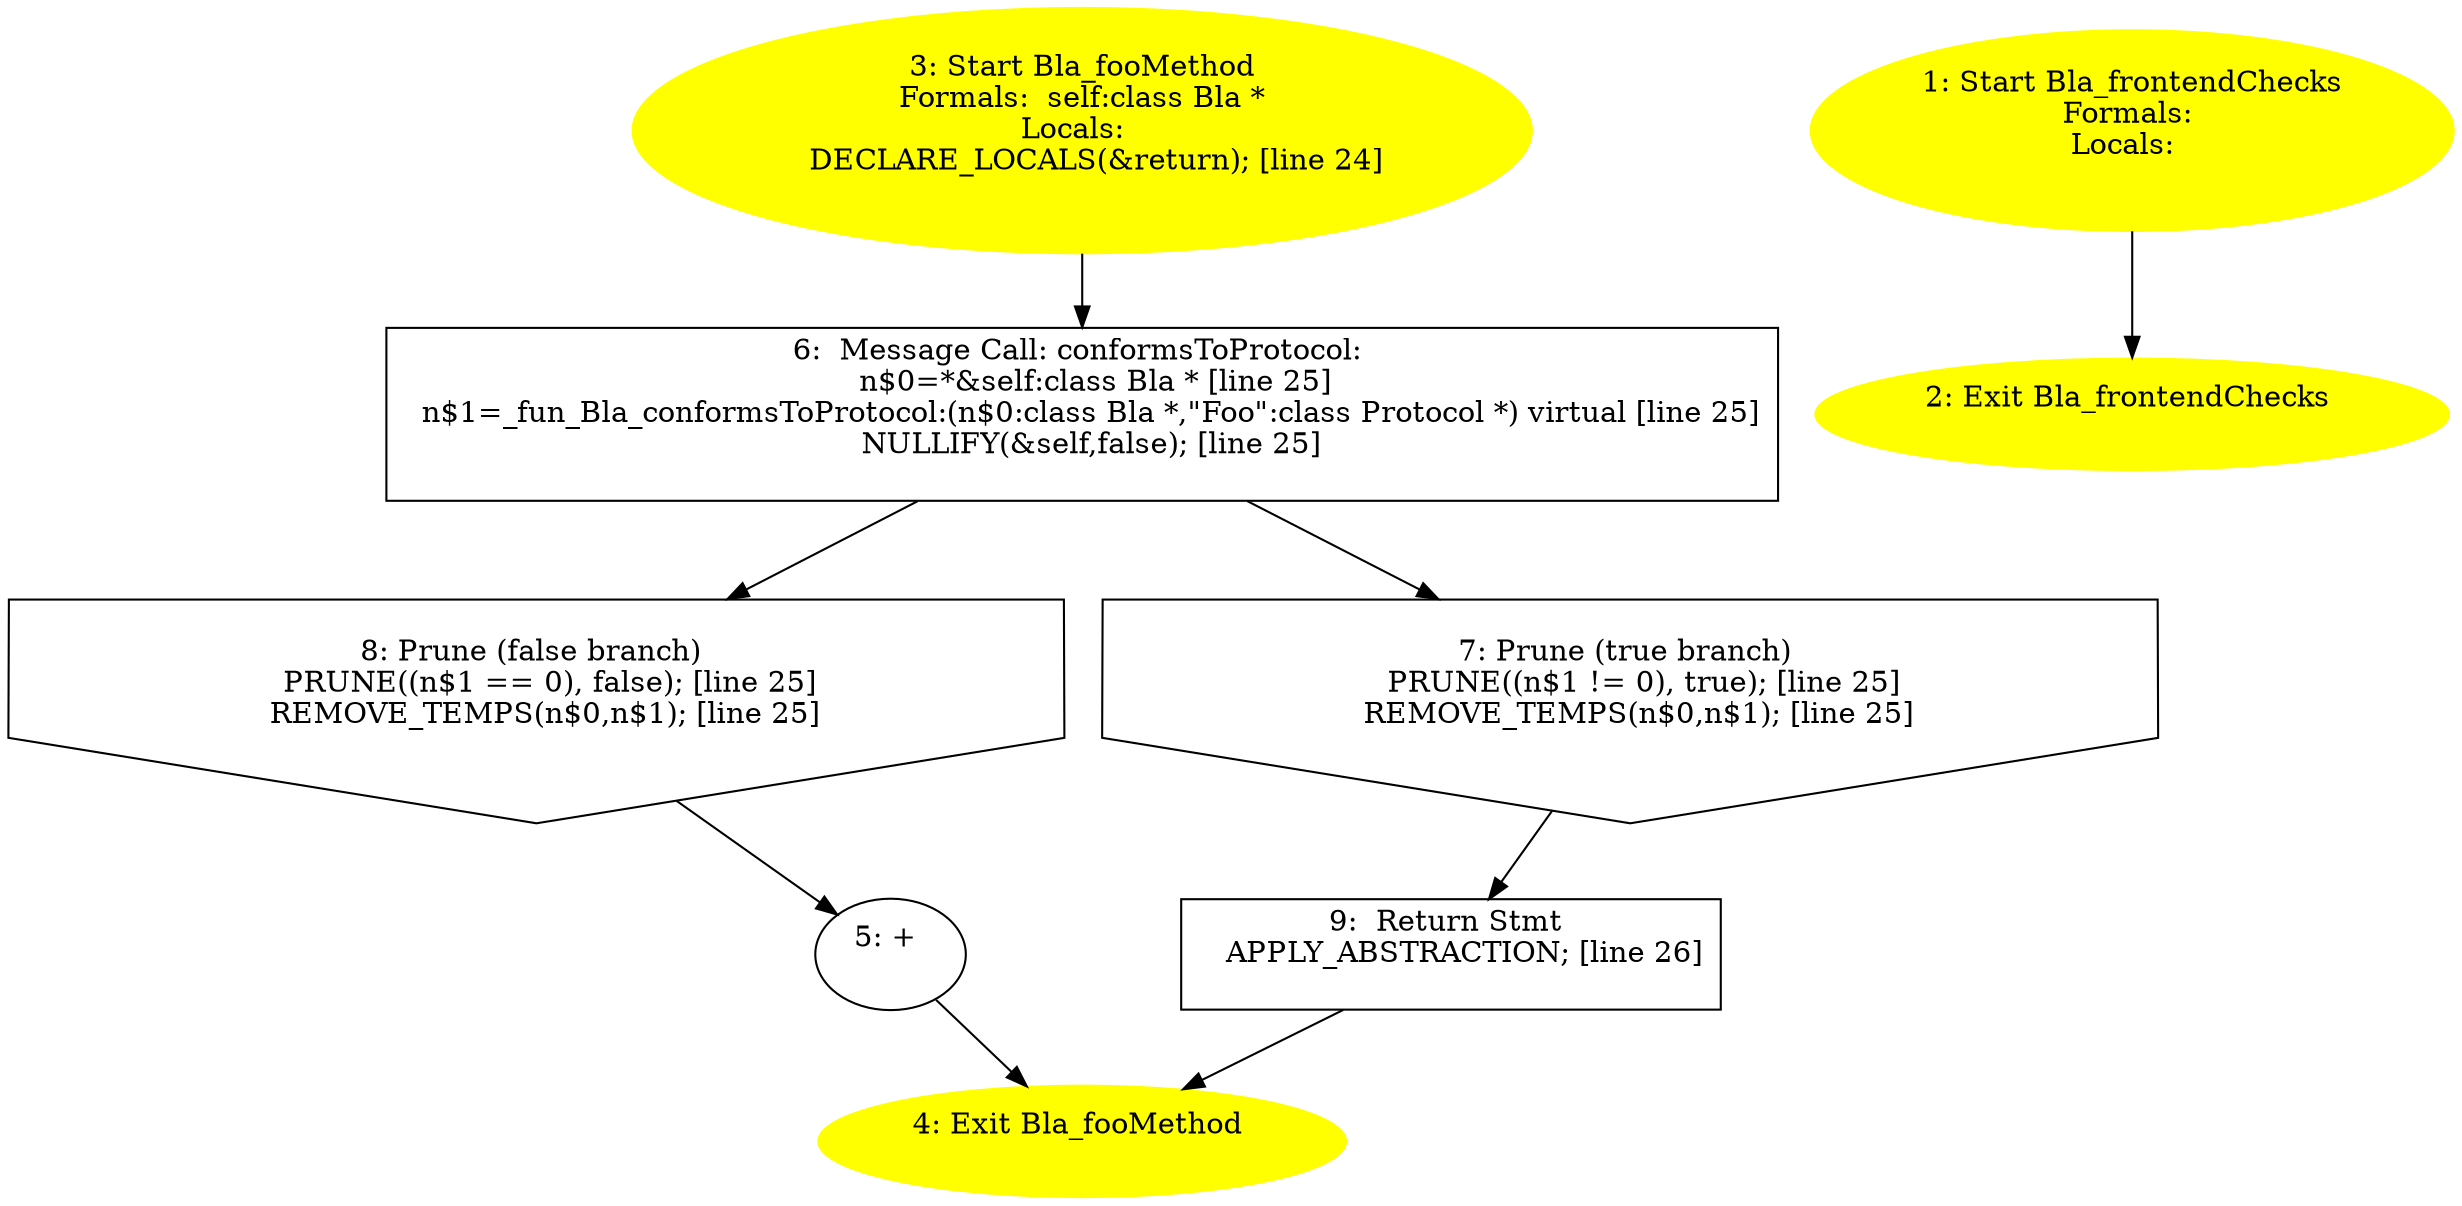 digraph iCFG {
9 [label="9:  Return Stmt \n   APPLY_ABSTRACTION; [line 26]\n " shape="box"]
	

	 9 -> 4 ;
8 [label="8: Prune (false branch) \n   PRUNE((n$1 == 0), false); [line 25]\n  REMOVE_TEMPS(n$0,n$1); [line 25]\n " shape="invhouse"]
	

	 8 -> 5 ;
7 [label="7: Prune (true branch) \n   PRUNE((n$1 != 0), true); [line 25]\n  REMOVE_TEMPS(n$0,n$1); [line 25]\n " shape="invhouse"]
	

	 7 -> 9 ;
6 [label="6:  Message Call: conformsToProtocol: \n   n$0=*&self:class Bla * [line 25]\n  n$1=_fun_Bla_conformsToProtocol:(n$0:class Bla *,\"Foo\":class Protocol *) virtual [line 25]\n  NULLIFY(&self,false); [line 25]\n " shape="box"]
	

	 6 -> 7 ;
	 6 -> 8 ;
5 [label="5: + \n  " ]
	

	 5 -> 4 ;
4 [label="4: Exit Bla_fooMethod \n  " color=yellow style=filled]
	

3 [label="3: Start Bla_fooMethod\nFormals:  self:class Bla *\nLocals:  \n   DECLARE_LOCALS(&return); [line 24]\n " color=yellow style=filled]
	

	 3 -> 6 ;
2 [label="2: Exit Bla_frontendChecks \n  " color=yellow style=filled]
	

1 [label="1: Start Bla_frontendChecks\nFormals: \nLocals:  \n  " color=yellow style=filled]
	

	 1 -> 2 ;
}
